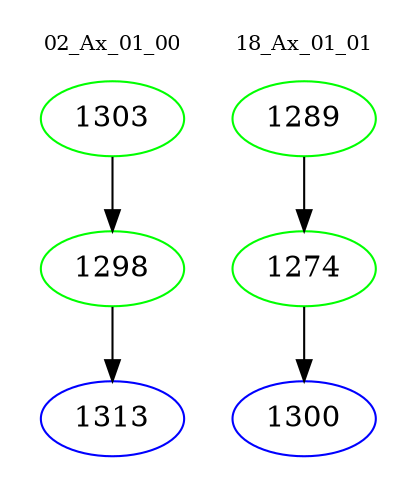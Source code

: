 digraph{
subgraph cluster_0 {
color = white
label = "02_Ax_01_00";
fontsize=10;
T0_1303 [label="1303", color="green"]
T0_1303 -> T0_1298 [color="black"]
T0_1298 [label="1298", color="green"]
T0_1298 -> T0_1313 [color="black"]
T0_1313 [label="1313", color="blue"]
}
subgraph cluster_1 {
color = white
label = "18_Ax_01_01";
fontsize=10;
T1_1289 [label="1289", color="green"]
T1_1289 -> T1_1274 [color="black"]
T1_1274 [label="1274", color="green"]
T1_1274 -> T1_1300 [color="black"]
T1_1300 [label="1300", color="blue"]
}
}
